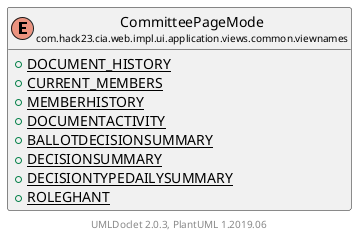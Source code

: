 @startuml
    set namespaceSeparator none
    hide empty fields
    hide empty methods

    enum "<size:14>CommitteePageMode\n<size:10>com.hack23.cia.web.impl.ui.application.views.common.viewnames" as com.hack23.cia.web.impl.ui.application.views.common.viewnames.CommitteePageMode [[CommitteePageMode.html]] {
        {static} +DOCUMENT_HISTORY
        {static} +CURRENT_MEMBERS
        {static} +MEMBERHISTORY
        {static} +DOCUMENTACTIVITY
        {static} +BALLOTDECISIONSUMMARY
        {static} +DECISIONSUMMARY
        {static} +DECISIONTYPEDAILYSUMMARY
        {static} +ROLEGHANT
    }

    center footer UMLDoclet 2.0.3, PlantUML 1.2019.06
@enduml
